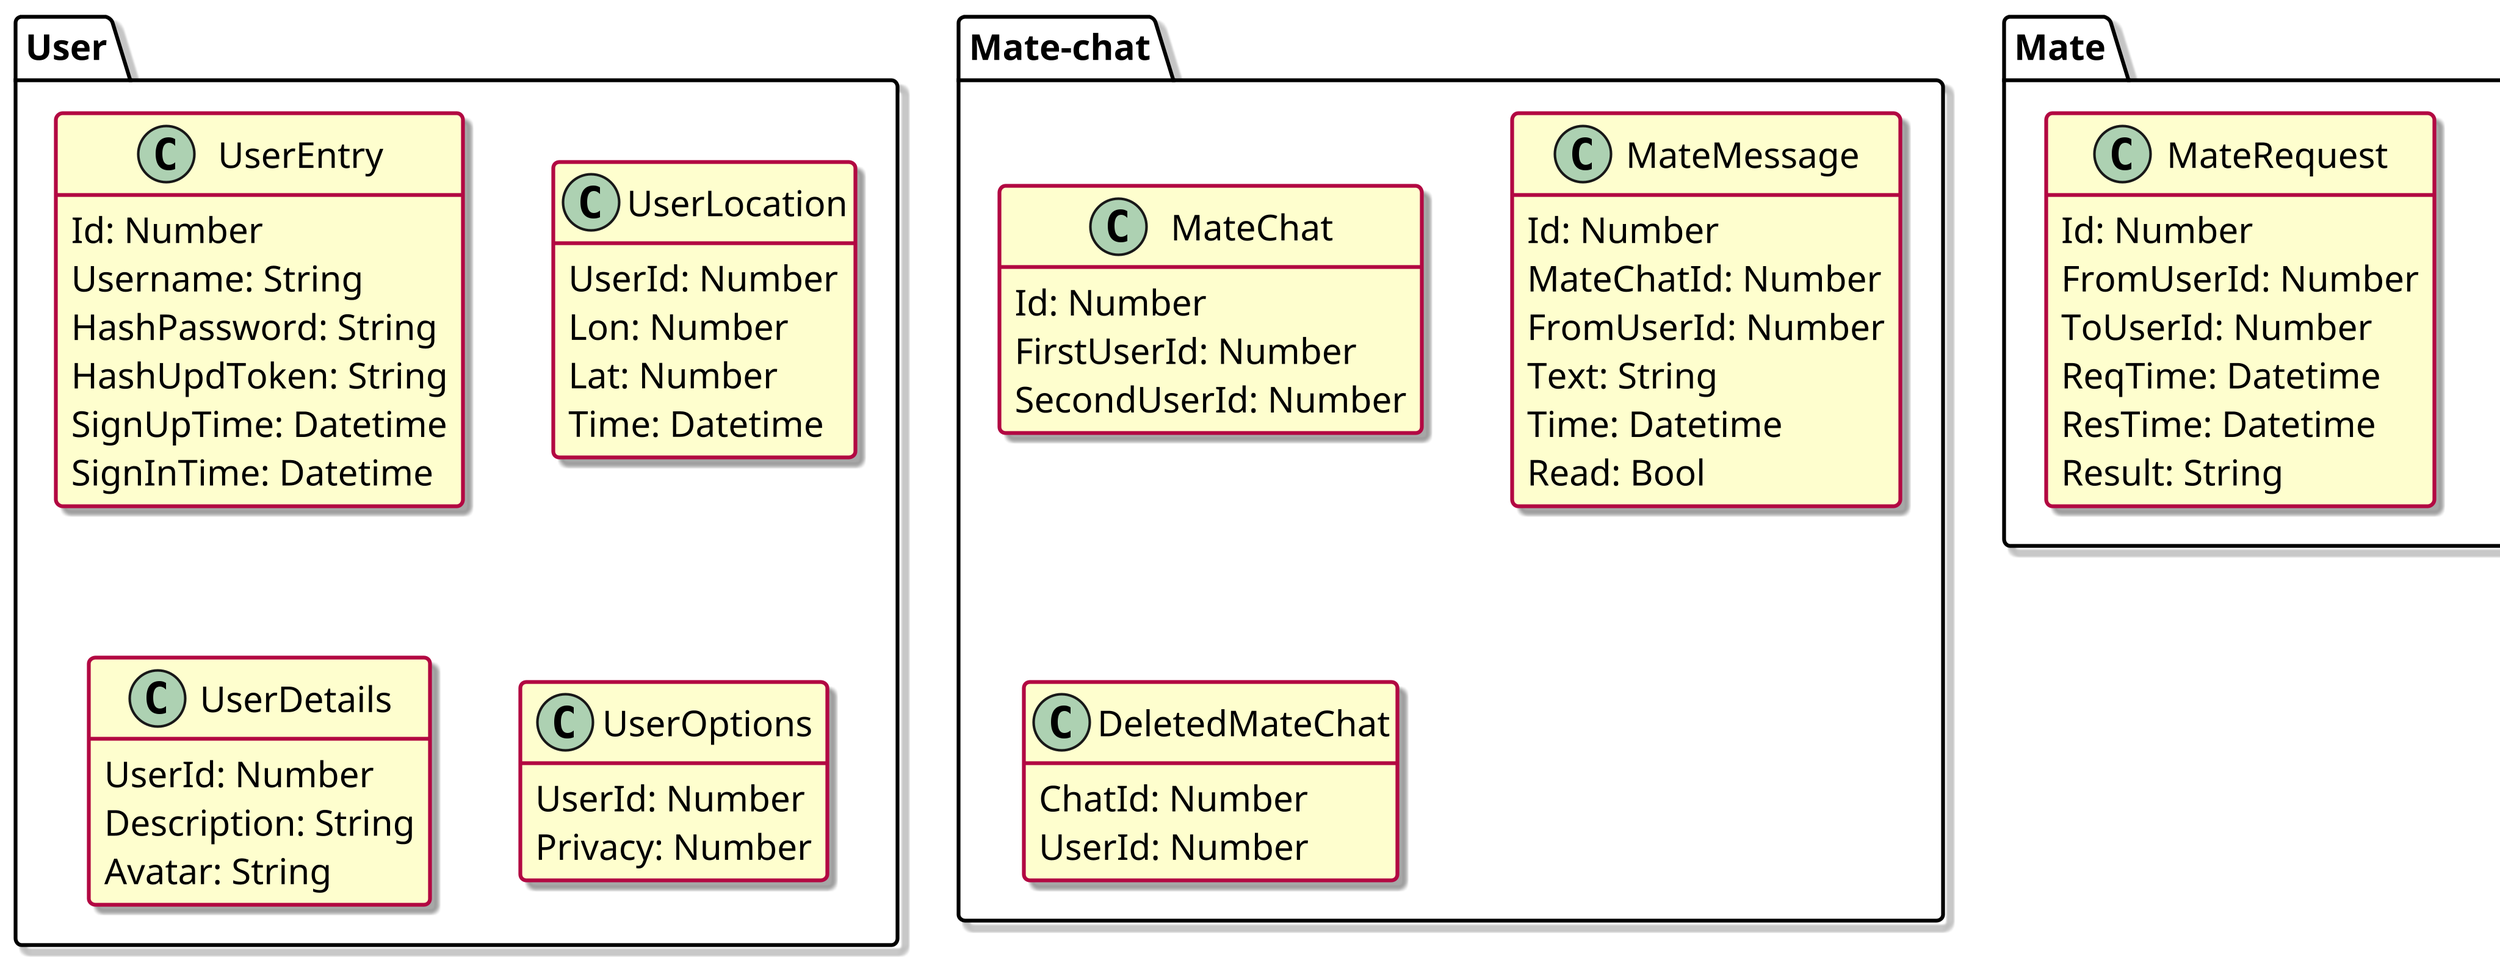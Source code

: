 @startuml models_p1

' `Time` is not part of `Datetime`. This is global level
' `Datetime` is `Timestamp` (UTC?)

' Useful links:
' https://stackoverflow.com/questions/14221775/in-postgresql-force-unique-on-combination-of-two-columns

' -----------------------------------------------

skinparam ArrowThickness 1.25
skinparam ClassBorderThickness 1.5
skinparam ClassBackgroundColor #FEFECE
skinparam ClassBorderColor #B20842

skinparam dpi 400
skinparam Shadowing true

' -----------------------------------------------

hide empty methods
hide empty members

' models
' -----------------------------------------------

package User {

class UserEntry {
    Id: Number
    Username: String
    HashPassword: String
    HashUpdToken: String
    SignUpTime: Datetime
    SignInTime: Datetime
}

class UserLocation {
    UserId: Number
    Lon: Number
    Lat: Number
    Time: Datetime
}

class UserDetails {
    UserId: Number
    Description: String
    Avatar: String
}

class UserOptions {
    UserId: Number
    Privacy: Number
}

}

package Mate {

class Mate {
    Id: Number
    FirstUserId: Number
    SecondUserId: Number
}
' When deleted, a new one-way request is added

class MateRequest {
    Id: Number
    FromUserId: Number
    ToUserId: Number
    ReqTime: Datetime
    ResTime: Datetime
    Result: String
}
' Cron to remove some requests

}

package Mate-chat {

class MateChat {
    Id: Number
    FirstUserId: Number
    SecondUserId: Number
}
' Created when created friendship
' Hidden for user who deleted chat

class MateMessage {
    Id: Number
    MateChatId: Number
    FromUserId: Number
    Text: String
    Time: Datetime
    Read: Bool
}

class DeletedMateChat {
    ChatId: Number
    UserId: Number
}

}

package Geo-chat {

class GeoMessage {
    Id: Number
    FromUserId: Number
    Text: String
    Time: Datetime
    Lon: Number
    Lat: Number
}

}

@enduml